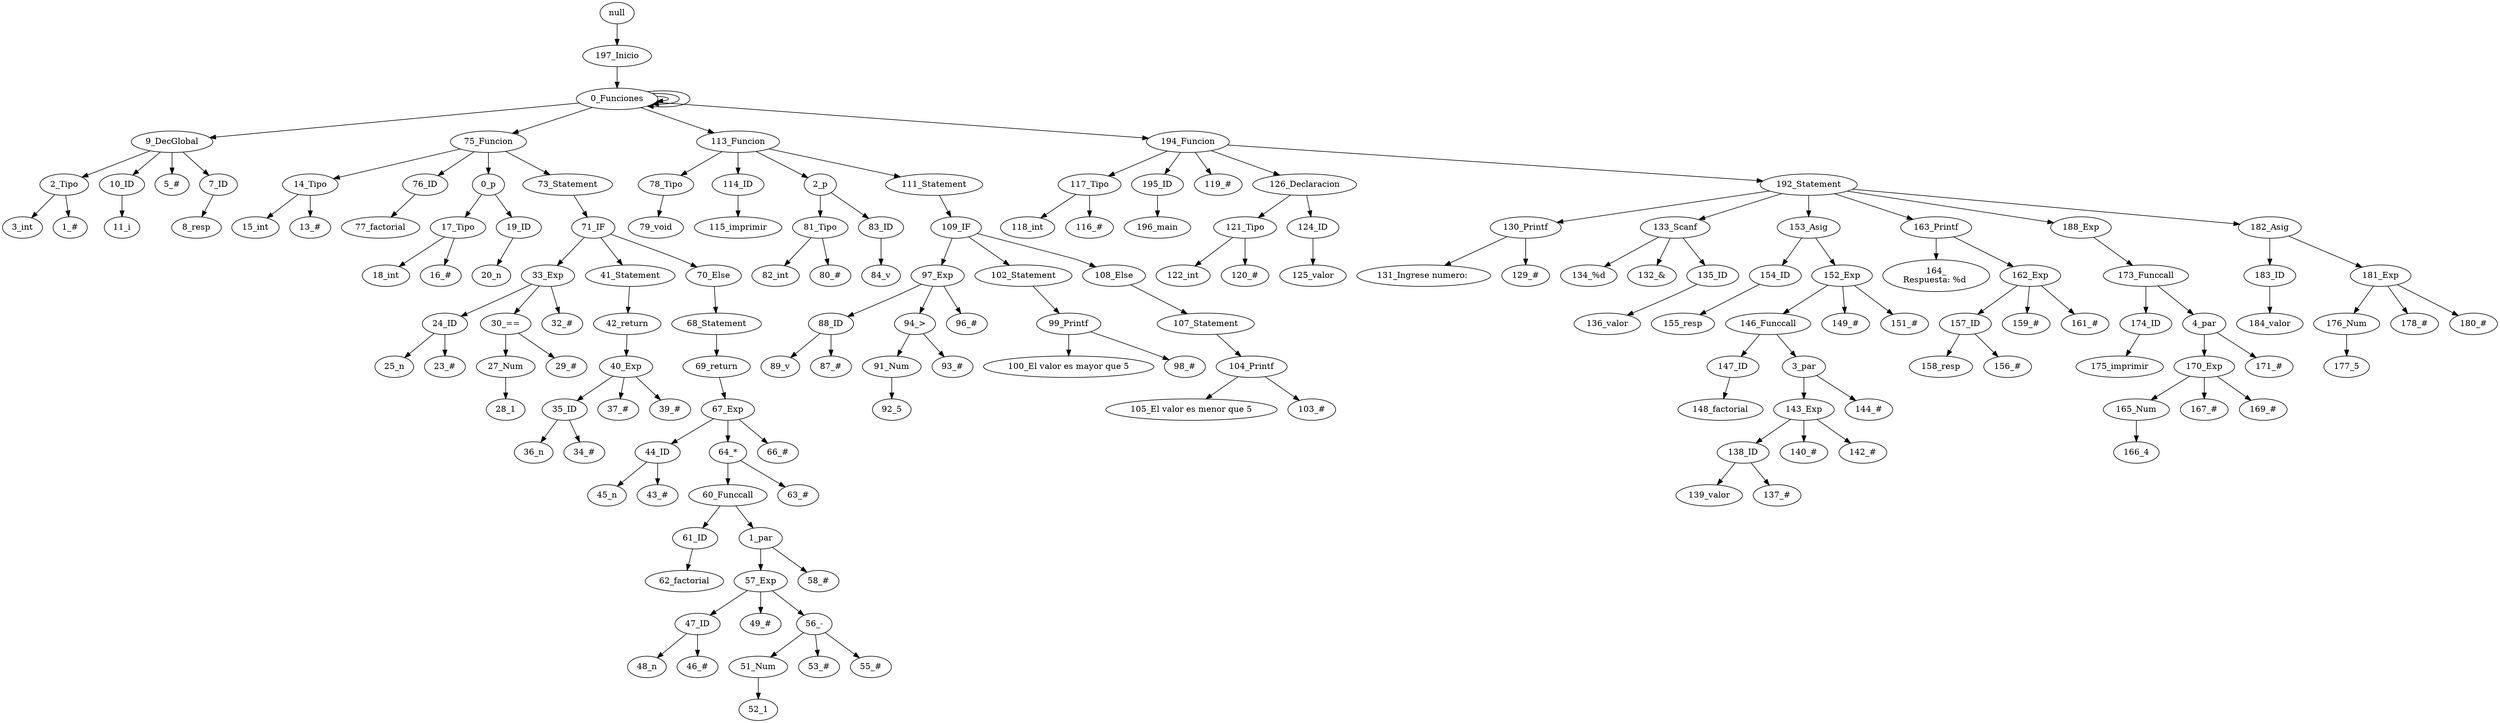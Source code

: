 digraph {
"null" -> "197_Inicio";
"197_Inicio" -> "0_Funciones";
"0_Funciones" -> "0_Funciones";
"0_Funciones" -> "0_Funciones";
"0_Funciones" -> "0_Funciones";
"0_Funciones" -> "9_DecGlobal";
"9_DecGlobal" -> "2_Tipo";
"2_Tipo" -> "3_int";
"2_Tipo" -> "1_#";
"9_DecGlobal" -> "10_ID";
"10_ID" -> "11_i";
"9_DecGlobal" -> "5_#";
"9_DecGlobal" -> "7_ID";
"7_ID" -> "8_resp";
"0_Funciones" -> "75_Funcion";
"75_Funcion" -> "14_Tipo";
"14_Tipo" -> "15_int";
"14_Tipo" -> "13_#";
"75_Funcion" -> "76_ID";
"76_ID" -> "77_factorial";
"75_Funcion" -> "0_p";
"0_p" -> "17_Tipo";
"17_Tipo" -> "18_int";
"17_Tipo" -> "16_#";
"0_p" -> "19_ID";
"19_ID" -> "20_n";
"75_Funcion" -> "73_Statement";
"73_Statement" -> "71_IF";
"71_IF" -> "33_Exp";
"33_Exp" -> "24_ID";
"24_ID" -> "25_n";
"24_ID" -> "23_#";
"33_Exp" -> "30_==";
"30_==" -> "27_Num";
"27_Num" -> "28_1";
"30_==" -> "29_#";
"33_Exp" -> "32_#";
"71_IF" -> "41_Statement";
"41_Statement" -> "42_return";
"42_return" -> "40_Exp";
"40_Exp" -> "35_ID";
"35_ID" -> "36_n";
"35_ID" -> "34_#";
"40_Exp" -> "37_#";
"40_Exp" -> "39_#";
"71_IF" -> "70_Else";
"70_Else" -> "68_Statement";
"68_Statement" -> "69_return";
"69_return" -> "67_Exp";
"67_Exp" -> "44_ID";
"44_ID" -> "45_n";
"44_ID" -> "43_#";
"67_Exp" -> "64_*";
"64_*" -> "60_Funccall";
"60_Funccall" -> "61_ID";
"61_ID" -> "62_factorial";
"60_Funccall" -> "1_par";
"1_par" -> "57_Exp";
"57_Exp" -> "47_ID";
"47_ID" -> "48_n";
"47_ID" -> "46_#";
"57_Exp" -> "49_#";
"57_Exp" -> "56_-";
"56_-" -> "51_Num";
"51_Num" -> "52_1";
"56_-" -> "53_#";
"56_-" -> "55_#";
"1_par" -> "58_#";
"64_*" -> "63_#";
"67_Exp" -> "66_#";
"0_Funciones" -> "113_Funcion";
"113_Funcion" -> "78_Tipo";
"78_Tipo" -> "79_void";
"113_Funcion" -> "114_ID";
"114_ID" -> "115_imprimir";
"113_Funcion" -> "2_p";
"2_p" -> "81_Tipo";
"81_Tipo" -> "82_int";
"81_Tipo" -> "80_#";
"2_p" -> "83_ID";
"83_ID" -> "84_v";
"113_Funcion" -> "111_Statement";
"111_Statement" -> "109_IF";
"109_IF" -> "97_Exp";
"97_Exp" -> "88_ID";
"88_ID" -> "89_v";
"88_ID" -> "87_#";
"97_Exp" -> "94_>";
"94_>" -> "91_Num";
"91_Num" -> "92_5";
"94_>" -> "93_#";
"97_Exp" -> "96_#";
"109_IF" -> "102_Statement";
"102_Statement" -> "99_Printf";
"99_Printf" -> "100_El valor es mayor que 5\n";
"99_Printf" -> "98_#";
"109_IF" -> "108_Else";
"108_Else" -> "107_Statement";
"107_Statement" -> "104_Printf";
"104_Printf" -> "105_El valor es menor que 5\n";
"104_Printf" -> "103_#";
"0_Funciones" -> "194_Funcion";
"194_Funcion" -> "117_Tipo";
"117_Tipo" -> "118_int";
"117_Tipo" -> "116_#";
"194_Funcion" -> "195_ID";
"195_ID" -> "196_main";
"194_Funcion" -> "119_#";
"194_Funcion" -> "126_Declaracion";
"126_Declaracion" -> "121_Tipo";
"121_Tipo" -> "122_int";
"121_Tipo" -> "120_#";
"126_Declaracion" -> "124_ID";
"124_ID" -> "125_valor";
"194_Funcion" -> "192_Statement";
"192_Statement" -> "130_Printf";
"130_Printf" -> "131_Ingrese numero: ";
"130_Printf" -> "129_#";
"192_Statement" -> "133_Scanf";
"133_Scanf" -> "134_%d";
"133_Scanf" -> "132_&";
"133_Scanf" -> "135_ID";
"135_ID" -> "136_valor";
"192_Statement" -> "153_Asig";
"153_Asig" -> "154_ID";
"154_ID" -> "155_resp";
"153_Asig" -> "152_Exp";
"152_Exp" -> "146_Funccall";
"146_Funccall" -> "147_ID";
"147_ID" -> "148_factorial";
"146_Funccall" -> "3_par";
"3_par" -> "143_Exp";
"143_Exp" -> "138_ID";
"138_ID" -> "139_valor";
"138_ID" -> "137_#";
"143_Exp" -> "140_#";
"143_Exp" -> "142_#";
"3_par" -> "144_#";
"152_Exp" -> "149_#";
"152_Exp" -> "151_#";
"192_Statement" -> "163_Printf";
"163_Printf" -> "164_\nRespuesta: %d \n";
"163_Printf" -> "162_Exp";
"162_Exp" -> "157_ID";
"157_ID" -> "158_resp";
"157_ID" -> "156_#";
"162_Exp" -> "159_#";
"162_Exp" -> "161_#";
"192_Statement" -> "188_Exp";
"188_Exp" -> "173_Funccall";
"173_Funccall" -> "174_ID";
"174_ID" -> "175_imprimir";
"173_Funccall" -> "4_par";
"4_par" -> "170_Exp";
"170_Exp" -> "165_Num";
"165_Num" -> "166_4";
"170_Exp" -> "167_#";
"170_Exp" -> "169_#";
"4_par" -> "171_#";
"192_Statement" -> "182_Asig";
"182_Asig" -> "183_ID";
"183_ID" -> "184_valor";
"182_Asig" -> "181_Exp";
"181_Exp" -> "176_Num";
"176_Num" -> "177_5";
"181_Exp" -> "178_#";
"181_Exp" -> "180_#";
}
